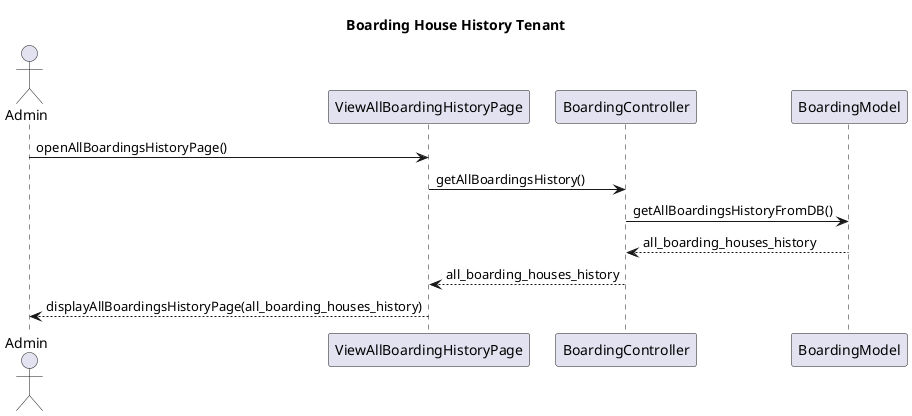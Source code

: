 @startuml
title Boarding House History Tenant
actor Admin as act
participant ViewAllBoardingHistoryPage as view
participant BoardingController as ctrl
participant BoardingModel as model

act -> view: openAllBoardingsHistoryPage()
view -> ctrl: getAllBoardingsHistory()
ctrl -> model: getAllBoardingsHistoryFromDB()
ctrl <-- model: all_boarding_houses_history
view <-- ctrl: all_boarding_houses_history
act <-- view: displayAllBoardingsHistoryPage(all_boarding_houses_history)

@enduml